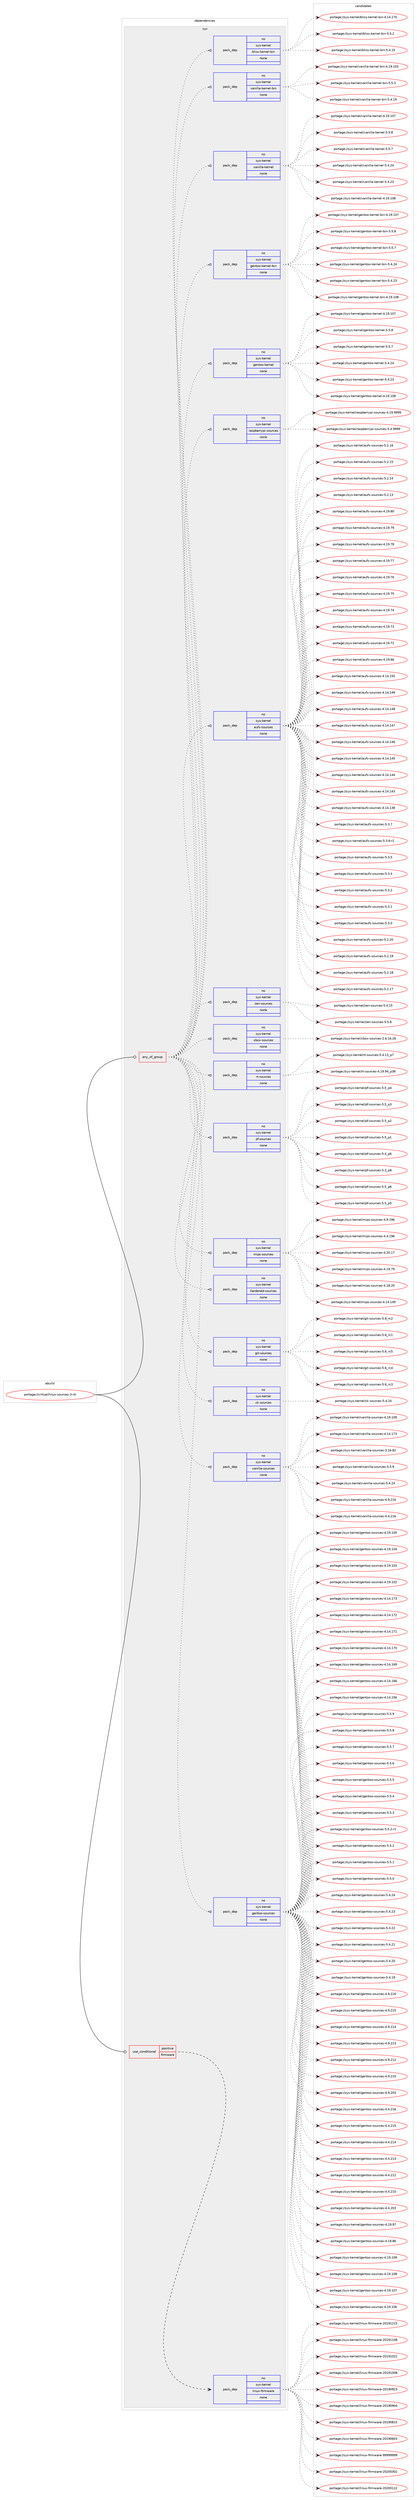 digraph prolog {

# *************
# Graph options
# *************

newrank=true;
concentrate=true;
compound=true;
graph [rankdir=LR,fontname=Helvetica,fontsize=10,ranksep=1.5];#, ranksep=2.5, nodesep=0.2];
edge  [arrowhead=vee];
node  [fontname=Helvetica,fontsize=10];

# **********
# The ebuild
# **********

subgraph cluster_leftcol {
color=gray;
rank=same;
label=<<i>ebuild</i>>;
id [label="portage://virtual/linux-sources-3-r4", color=red, width=4, href="../virtual/linux-sources-3-r4.svg"];
}

# ****************
# The dependencies
# ****************

subgraph cluster_midcol {
color=gray;
label=<<i>dependencies</i>>;
subgraph cluster_compile {
fillcolor="#eeeeee";
style=filled;
label=<<i>compile</i>>;
}
subgraph cluster_compileandrun {
fillcolor="#eeeeee";
style=filled;
label=<<i>compile and run</i>>;
}
subgraph cluster_run {
fillcolor="#eeeeee";
style=filled;
label=<<i>run</i>>;
subgraph any494 {
dependency20666 [label=<<TABLE BORDER="0" CELLBORDER="1" CELLSPACING="0" CELLPADDING="4"><TR><TD CELLPADDING="10">any_of_group</TD></TR></TABLE>>, shape=none, color=red];subgraph pack17135 {
dependency20667 [label=<<TABLE BORDER="0" CELLBORDER="1" CELLSPACING="0" CELLPADDING="4" WIDTH="220"><TR><TD ROWSPAN="6" CELLPADDING="30">pack_dep</TD></TR><TR><TD WIDTH="110">no</TD></TR><TR><TD>sys-kernel</TD></TR><TR><TD>gentoo-sources</TD></TR><TR><TD>none</TD></TR><TR><TD></TD></TR></TABLE>>, shape=none, color=blue];
}
dependency20666:e -> dependency20667:w [weight=20,style="dotted",arrowhead="oinv"];
subgraph pack17136 {
dependency20668 [label=<<TABLE BORDER="0" CELLBORDER="1" CELLSPACING="0" CELLPADDING="4" WIDTH="220"><TR><TD ROWSPAN="6" CELLPADDING="30">pack_dep</TD></TR><TR><TD WIDTH="110">no</TD></TR><TR><TD>sys-kernel</TD></TR><TR><TD>vanilla-sources</TD></TR><TR><TD>none</TD></TR><TR><TD></TD></TR></TABLE>>, shape=none, color=blue];
}
dependency20666:e -> dependency20668:w [weight=20,style="dotted",arrowhead="oinv"];
subgraph pack17137 {
dependency20669 [label=<<TABLE BORDER="0" CELLBORDER="1" CELLSPACING="0" CELLPADDING="4" WIDTH="220"><TR><TD ROWSPAN="6" CELLPADDING="30">pack_dep</TD></TR><TR><TD WIDTH="110">no</TD></TR><TR><TD>sys-kernel</TD></TR><TR><TD>ck-sources</TD></TR><TR><TD>none</TD></TR><TR><TD></TD></TR></TABLE>>, shape=none, color=blue];
}
dependency20666:e -> dependency20669:w [weight=20,style="dotted",arrowhead="oinv"];
subgraph pack17138 {
dependency20670 [label=<<TABLE BORDER="0" CELLBORDER="1" CELLSPACING="0" CELLPADDING="4" WIDTH="220"><TR><TD ROWSPAN="6" CELLPADDING="30">pack_dep</TD></TR><TR><TD WIDTH="110">no</TD></TR><TR><TD>sys-kernel</TD></TR><TR><TD>git-sources</TD></TR><TR><TD>none</TD></TR><TR><TD></TD></TR></TABLE>>, shape=none, color=blue];
}
dependency20666:e -> dependency20670:w [weight=20,style="dotted",arrowhead="oinv"];
subgraph pack17139 {
dependency20671 [label=<<TABLE BORDER="0" CELLBORDER="1" CELLSPACING="0" CELLPADDING="4" WIDTH="220"><TR><TD ROWSPAN="6" CELLPADDING="30">pack_dep</TD></TR><TR><TD WIDTH="110">no</TD></TR><TR><TD>sys-kernel</TD></TR><TR><TD>hardened-sources</TD></TR><TR><TD>none</TD></TR><TR><TD></TD></TR></TABLE>>, shape=none, color=blue];
}
dependency20666:e -> dependency20671:w [weight=20,style="dotted",arrowhead="oinv"];
subgraph pack17140 {
dependency20672 [label=<<TABLE BORDER="0" CELLBORDER="1" CELLSPACING="0" CELLPADDING="4" WIDTH="220"><TR><TD ROWSPAN="6" CELLPADDING="30">pack_dep</TD></TR><TR><TD WIDTH="110">no</TD></TR><TR><TD>sys-kernel</TD></TR><TR><TD>mips-sources</TD></TR><TR><TD>none</TD></TR><TR><TD></TD></TR></TABLE>>, shape=none, color=blue];
}
dependency20666:e -> dependency20672:w [weight=20,style="dotted",arrowhead="oinv"];
subgraph pack17141 {
dependency20673 [label=<<TABLE BORDER="0" CELLBORDER="1" CELLSPACING="0" CELLPADDING="4" WIDTH="220"><TR><TD ROWSPAN="6" CELLPADDING="30">pack_dep</TD></TR><TR><TD WIDTH="110">no</TD></TR><TR><TD>sys-kernel</TD></TR><TR><TD>pf-sources</TD></TR><TR><TD>none</TD></TR><TR><TD></TD></TR></TABLE>>, shape=none, color=blue];
}
dependency20666:e -> dependency20673:w [weight=20,style="dotted",arrowhead="oinv"];
subgraph pack17142 {
dependency20674 [label=<<TABLE BORDER="0" CELLBORDER="1" CELLSPACING="0" CELLPADDING="4" WIDTH="220"><TR><TD ROWSPAN="6" CELLPADDING="30">pack_dep</TD></TR><TR><TD WIDTH="110">no</TD></TR><TR><TD>sys-kernel</TD></TR><TR><TD>rt-sources</TD></TR><TR><TD>none</TD></TR><TR><TD></TD></TR></TABLE>>, shape=none, color=blue];
}
dependency20666:e -> dependency20674:w [weight=20,style="dotted",arrowhead="oinv"];
subgraph pack17143 {
dependency20675 [label=<<TABLE BORDER="0" CELLBORDER="1" CELLSPACING="0" CELLPADDING="4" WIDTH="220"><TR><TD ROWSPAN="6" CELLPADDING="30">pack_dep</TD></TR><TR><TD WIDTH="110">no</TD></TR><TR><TD>sys-kernel</TD></TR><TR><TD>xbox-sources</TD></TR><TR><TD>none</TD></TR><TR><TD></TD></TR></TABLE>>, shape=none, color=blue];
}
dependency20666:e -> dependency20675:w [weight=20,style="dotted",arrowhead="oinv"];
subgraph pack17144 {
dependency20676 [label=<<TABLE BORDER="0" CELLBORDER="1" CELLSPACING="0" CELLPADDING="4" WIDTH="220"><TR><TD ROWSPAN="6" CELLPADDING="30">pack_dep</TD></TR><TR><TD WIDTH="110">no</TD></TR><TR><TD>sys-kernel</TD></TR><TR><TD>zen-sources</TD></TR><TR><TD>none</TD></TR><TR><TD></TD></TR></TABLE>>, shape=none, color=blue];
}
dependency20666:e -> dependency20676:w [weight=20,style="dotted",arrowhead="oinv"];
subgraph pack17145 {
dependency20677 [label=<<TABLE BORDER="0" CELLBORDER="1" CELLSPACING="0" CELLPADDING="4" WIDTH="220"><TR><TD ROWSPAN="6" CELLPADDING="30">pack_dep</TD></TR><TR><TD WIDTH="110">no</TD></TR><TR><TD>sys-kernel</TD></TR><TR><TD>aufs-sources</TD></TR><TR><TD>none</TD></TR><TR><TD></TD></TR></TABLE>>, shape=none, color=blue];
}
dependency20666:e -> dependency20677:w [weight=20,style="dotted",arrowhead="oinv"];
subgraph pack17146 {
dependency20678 [label=<<TABLE BORDER="0" CELLBORDER="1" CELLSPACING="0" CELLPADDING="4" WIDTH="220"><TR><TD ROWSPAN="6" CELLPADDING="30">pack_dep</TD></TR><TR><TD WIDTH="110">no</TD></TR><TR><TD>sys-kernel</TD></TR><TR><TD>raspberrypi-sources</TD></TR><TR><TD>none</TD></TR><TR><TD></TD></TR></TABLE>>, shape=none, color=blue];
}
dependency20666:e -> dependency20678:w [weight=20,style="dotted",arrowhead="oinv"];
subgraph pack17147 {
dependency20679 [label=<<TABLE BORDER="0" CELLBORDER="1" CELLSPACING="0" CELLPADDING="4" WIDTH="220"><TR><TD ROWSPAN="6" CELLPADDING="30">pack_dep</TD></TR><TR><TD WIDTH="110">no</TD></TR><TR><TD>sys-kernel</TD></TR><TR><TD>gentoo-kernel</TD></TR><TR><TD>none</TD></TR><TR><TD></TD></TR></TABLE>>, shape=none, color=blue];
}
dependency20666:e -> dependency20679:w [weight=20,style="dotted",arrowhead="oinv"];
subgraph pack17148 {
dependency20680 [label=<<TABLE BORDER="0" CELLBORDER="1" CELLSPACING="0" CELLPADDING="4" WIDTH="220"><TR><TD ROWSPAN="6" CELLPADDING="30">pack_dep</TD></TR><TR><TD WIDTH="110">no</TD></TR><TR><TD>sys-kernel</TD></TR><TR><TD>gentoo-kernel-bin</TD></TR><TR><TD>none</TD></TR><TR><TD></TD></TR></TABLE>>, shape=none, color=blue];
}
dependency20666:e -> dependency20680:w [weight=20,style="dotted",arrowhead="oinv"];
subgraph pack17149 {
dependency20681 [label=<<TABLE BORDER="0" CELLBORDER="1" CELLSPACING="0" CELLPADDING="4" WIDTH="220"><TR><TD ROWSPAN="6" CELLPADDING="30">pack_dep</TD></TR><TR><TD WIDTH="110">no</TD></TR><TR><TD>sys-kernel</TD></TR><TR><TD>vanilla-kernel</TD></TR><TR><TD>none</TD></TR><TR><TD></TD></TR></TABLE>>, shape=none, color=blue];
}
dependency20666:e -> dependency20681:w [weight=20,style="dotted",arrowhead="oinv"];
subgraph pack17150 {
dependency20682 [label=<<TABLE BORDER="0" CELLBORDER="1" CELLSPACING="0" CELLPADDING="4" WIDTH="220"><TR><TD ROWSPAN="6" CELLPADDING="30">pack_dep</TD></TR><TR><TD WIDTH="110">no</TD></TR><TR><TD>sys-kernel</TD></TR><TR><TD>vanilla-kernel-bin</TD></TR><TR><TD>none</TD></TR><TR><TD></TD></TR></TABLE>>, shape=none, color=blue];
}
dependency20666:e -> dependency20682:w [weight=20,style="dotted",arrowhead="oinv"];
subgraph pack17151 {
dependency20683 [label=<<TABLE BORDER="0" CELLBORDER="1" CELLSPACING="0" CELLPADDING="4" WIDTH="220"><TR><TD ROWSPAN="6" CELLPADDING="30">pack_dep</TD></TR><TR><TD WIDTH="110">no</TD></TR><TR><TD>sys-kernel</TD></TR><TR><TD>bliss-kernel-bin</TD></TR><TR><TD>none</TD></TR><TR><TD></TD></TR></TABLE>>, shape=none, color=blue];
}
dependency20666:e -> dependency20683:w [weight=20,style="dotted",arrowhead="oinv"];
}
id:e -> dependency20666:w [weight=20,style="solid",arrowhead="odot"];
subgraph cond3035 {
dependency20684 [label=<<TABLE BORDER="0" CELLBORDER="1" CELLSPACING="0" CELLPADDING="4"><TR><TD ROWSPAN="3" CELLPADDING="10">use_conditional</TD></TR><TR><TD>positive</TD></TR><TR><TD>firmware</TD></TR></TABLE>>, shape=none, color=red];
subgraph pack17152 {
dependency20685 [label=<<TABLE BORDER="0" CELLBORDER="1" CELLSPACING="0" CELLPADDING="4" WIDTH="220"><TR><TD ROWSPAN="6" CELLPADDING="30">pack_dep</TD></TR><TR><TD WIDTH="110">no</TD></TR><TR><TD>sys-kernel</TD></TR><TR><TD>linux-firmware</TD></TR><TR><TD>none</TD></TR><TR><TD></TD></TR></TABLE>>, shape=none, color=blue];
}
dependency20684:e -> dependency20685:w [weight=20,style="dashed",arrowhead="vee"];
}
id:e -> dependency20684:w [weight=20,style="solid",arrowhead="odot"];
}
}

# **************
# The candidates
# **************

subgraph cluster_choices {
rank=same;
color=gray;
label=<<i>candidates</i>>;

subgraph choice17135 {
color=black;
nodesep=1;
choice11512111545107101114110101108471031011101161111114511511111711499101115455346534657 [label="portage://sys-kernel/gentoo-sources-5.5.9", color=red, width=4,href="../sys-kernel/gentoo-sources-5.5.9.svg"];
choice11512111545107101114110101108471031011101161111114511511111711499101115455346534656 [label="portage://sys-kernel/gentoo-sources-5.5.8", color=red, width=4,href="../sys-kernel/gentoo-sources-5.5.8.svg"];
choice11512111545107101114110101108471031011101161111114511511111711499101115455346534655 [label="portage://sys-kernel/gentoo-sources-5.5.7", color=red, width=4,href="../sys-kernel/gentoo-sources-5.5.7.svg"];
choice11512111545107101114110101108471031011101161111114511511111711499101115455346534654 [label="portage://sys-kernel/gentoo-sources-5.5.6", color=red, width=4,href="../sys-kernel/gentoo-sources-5.5.6.svg"];
choice11512111545107101114110101108471031011101161111114511511111711499101115455346534653 [label="portage://sys-kernel/gentoo-sources-5.5.5", color=red, width=4,href="../sys-kernel/gentoo-sources-5.5.5.svg"];
choice11512111545107101114110101108471031011101161111114511511111711499101115455346534652 [label="portage://sys-kernel/gentoo-sources-5.5.4", color=red, width=4,href="../sys-kernel/gentoo-sources-5.5.4.svg"];
choice11512111545107101114110101108471031011101161111114511511111711499101115455346534651 [label="portage://sys-kernel/gentoo-sources-5.5.3", color=red, width=4,href="../sys-kernel/gentoo-sources-5.5.3.svg"];
choice115121115451071011141101011084710310111011611111145115111117114991011154553465346504511449 [label="portage://sys-kernel/gentoo-sources-5.5.2-r1", color=red, width=4,href="../sys-kernel/gentoo-sources-5.5.2-r1.svg"];
choice11512111545107101114110101108471031011101161111114511511111711499101115455346534650 [label="portage://sys-kernel/gentoo-sources-5.5.2", color=red, width=4,href="../sys-kernel/gentoo-sources-5.5.2.svg"];
choice11512111545107101114110101108471031011101161111114511511111711499101115455346534649 [label="portage://sys-kernel/gentoo-sources-5.5.1", color=red, width=4,href="../sys-kernel/gentoo-sources-5.5.1.svg"];
choice11512111545107101114110101108471031011101161111114511511111711499101115455346534648 [label="portage://sys-kernel/gentoo-sources-5.5.0", color=red, width=4,href="../sys-kernel/gentoo-sources-5.5.0.svg"];
choice1151211154510710111411010110847103101110116111111451151111171149910111545534652465052 [label="portage://sys-kernel/gentoo-sources-5.4.24", color=red, width=4,href="../sys-kernel/gentoo-sources-5.4.24.svg"];
choice1151211154510710111411010110847103101110116111111451151111171149910111545534652465051 [label="portage://sys-kernel/gentoo-sources-5.4.23", color=red, width=4,href="../sys-kernel/gentoo-sources-5.4.23.svg"];
choice1151211154510710111411010110847103101110116111111451151111171149910111545534652465050 [label="portage://sys-kernel/gentoo-sources-5.4.22", color=red, width=4,href="../sys-kernel/gentoo-sources-5.4.22.svg"];
choice1151211154510710111411010110847103101110116111111451151111171149910111545534652465049 [label="portage://sys-kernel/gentoo-sources-5.4.21", color=red, width=4,href="../sys-kernel/gentoo-sources-5.4.21.svg"];
choice1151211154510710111411010110847103101110116111111451151111171149910111545534652465048 [label="portage://sys-kernel/gentoo-sources-5.4.20", color=red, width=4,href="../sys-kernel/gentoo-sources-5.4.20.svg"];
choice1151211154510710111411010110847103101110116111111451151111171149910111545534652464957 [label="portage://sys-kernel/gentoo-sources-5.4.19", color=red, width=4,href="../sys-kernel/gentoo-sources-5.4.19.svg"];
choice115121115451071011141101011084710310111011611111145115111117114991011154552465746504954 [label="portage://sys-kernel/gentoo-sources-4.9.216", color=red, width=4,href="../sys-kernel/gentoo-sources-4.9.216.svg"];
choice115121115451071011141101011084710310111011611111145115111117114991011154552465746504953 [label="portage://sys-kernel/gentoo-sources-4.9.215", color=red, width=4,href="../sys-kernel/gentoo-sources-4.9.215.svg"];
choice115121115451071011141101011084710310111011611111145115111117114991011154552465746504952 [label="portage://sys-kernel/gentoo-sources-4.9.214", color=red, width=4,href="../sys-kernel/gentoo-sources-4.9.214.svg"];
choice115121115451071011141101011084710310111011611111145115111117114991011154552465746504951 [label="portage://sys-kernel/gentoo-sources-4.9.213", color=red, width=4,href="../sys-kernel/gentoo-sources-4.9.213.svg"];
choice115121115451071011141101011084710310111011611111145115111117114991011154552465746504950 [label="portage://sys-kernel/gentoo-sources-4.9.212", color=red, width=4,href="../sys-kernel/gentoo-sources-4.9.212.svg"];
choice115121115451071011141101011084710310111011611111145115111117114991011154552465746504948 [label="portage://sys-kernel/gentoo-sources-4.9.210", color=red, width=4,href="../sys-kernel/gentoo-sources-4.9.210.svg"];
choice115121115451071011141101011084710310111011611111145115111117114991011154552465746504851 [label="portage://sys-kernel/gentoo-sources-4.9.203", color=red, width=4,href="../sys-kernel/gentoo-sources-4.9.203.svg"];
choice115121115451071011141101011084710310111011611111145115111117114991011154552465246504954 [label="portage://sys-kernel/gentoo-sources-4.4.216", color=red, width=4,href="../sys-kernel/gentoo-sources-4.4.216.svg"];
choice115121115451071011141101011084710310111011611111145115111117114991011154552465246504953 [label="portage://sys-kernel/gentoo-sources-4.4.215", color=red, width=4,href="../sys-kernel/gentoo-sources-4.4.215.svg"];
choice115121115451071011141101011084710310111011611111145115111117114991011154552465246504952 [label="portage://sys-kernel/gentoo-sources-4.4.214", color=red, width=4,href="../sys-kernel/gentoo-sources-4.4.214.svg"];
choice115121115451071011141101011084710310111011611111145115111117114991011154552465246504951 [label="portage://sys-kernel/gentoo-sources-4.4.213", color=red, width=4,href="../sys-kernel/gentoo-sources-4.4.213.svg"];
choice115121115451071011141101011084710310111011611111145115111117114991011154552465246504950 [label="portage://sys-kernel/gentoo-sources-4.4.212", color=red, width=4,href="../sys-kernel/gentoo-sources-4.4.212.svg"];
choice115121115451071011141101011084710310111011611111145115111117114991011154552465246504948 [label="portage://sys-kernel/gentoo-sources-4.4.210", color=red, width=4,href="../sys-kernel/gentoo-sources-4.4.210.svg"];
choice115121115451071011141101011084710310111011611111145115111117114991011154552465246504851 [label="portage://sys-kernel/gentoo-sources-4.4.203", color=red, width=4,href="../sys-kernel/gentoo-sources-4.4.203.svg"];
choice115121115451071011141101011084710310111011611111145115111117114991011154552464957465755 [label="portage://sys-kernel/gentoo-sources-4.19.97", color=red, width=4,href="../sys-kernel/gentoo-sources-4.19.97.svg"];
choice115121115451071011141101011084710310111011611111145115111117114991011154552464957465654 [label="portage://sys-kernel/gentoo-sources-4.19.86", color=red, width=4,href="../sys-kernel/gentoo-sources-4.19.86.svg"];
choice11512111545107101114110101108471031011101161111114511511111711499101115455246495746494857 [label="portage://sys-kernel/gentoo-sources-4.19.109", color=red, width=4,href="../sys-kernel/gentoo-sources-4.19.109.svg"];
choice11512111545107101114110101108471031011101161111114511511111711499101115455246495746494856 [label="portage://sys-kernel/gentoo-sources-4.19.108", color=red, width=4,href="../sys-kernel/gentoo-sources-4.19.108.svg"];
choice11512111545107101114110101108471031011101161111114511511111711499101115455246495746494855 [label="portage://sys-kernel/gentoo-sources-4.19.107", color=red, width=4,href="../sys-kernel/gentoo-sources-4.19.107.svg"];
choice11512111545107101114110101108471031011101161111114511511111711499101115455246495746494854 [label="portage://sys-kernel/gentoo-sources-4.19.106", color=red, width=4,href="../sys-kernel/gentoo-sources-4.19.106.svg"];
choice11512111545107101114110101108471031011101161111114511511111711499101115455246495746494853 [label="portage://sys-kernel/gentoo-sources-4.19.105", color=red, width=4,href="../sys-kernel/gentoo-sources-4.19.105.svg"];
choice11512111545107101114110101108471031011101161111114511511111711499101115455246495746494852 [label="portage://sys-kernel/gentoo-sources-4.19.104", color=red, width=4,href="../sys-kernel/gentoo-sources-4.19.104.svg"];
choice11512111545107101114110101108471031011101161111114511511111711499101115455246495746494851 [label="portage://sys-kernel/gentoo-sources-4.19.103", color=red, width=4,href="../sys-kernel/gentoo-sources-4.19.103.svg"];
choice11512111545107101114110101108471031011101161111114511511111711499101115455246495746494850 [label="portage://sys-kernel/gentoo-sources-4.19.102", color=red, width=4,href="../sys-kernel/gentoo-sources-4.19.102.svg"];
choice11512111545107101114110101108471031011101161111114511511111711499101115455246495246495551 [label="portage://sys-kernel/gentoo-sources-4.14.173", color=red, width=4,href="../sys-kernel/gentoo-sources-4.14.173.svg"];
choice11512111545107101114110101108471031011101161111114511511111711499101115455246495246495550 [label="portage://sys-kernel/gentoo-sources-4.14.172", color=red, width=4,href="../sys-kernel/gentoo-sources-4.14.172.svg"];
choice11512111545107101114110101108471031011101161111114511511111711499101115455246495246495549 [label="portage://sys-kernel/gentoo-sources-4.14.171", color=red, width=4,href="../sys-kernel/gentoo-sources-4.14.171.svg"];
choice11512111545107101114110101108471031011101161111114511511111711499101115455246495246495548 [label="portage://sys-kernel/gentoo-sources-4.14.170", color=red, width=4,href="../sys-kernel/gentoo-sources-4.14.170.svg"];
choice11512111545107101114110101108471031011101161111114511511111711499101115455246495246495457 [label="portage://sys-kernel/gentoo-sources-4.14.169", color=red, width=4,href="../sys-kernel/gentoo-sources-4.14.169.svg"];
choice11512111545107101114110101108471031011101161111114511511111711499101115455246495246495454 [label="portage://sys-kernel/gentoo-sources-4.14.166", color=red, width=4,href="../sys-kernel/gentoo-sources-4.14.166.svg"];
choice11512111545107101114110101108471031011101161111114511511111711499101115455246495246495354 [label="portage://sys-kernel/gentoo-sources-4.14.156", color=red, width=4,href="../sys-kernel/gentoo-sources-4.14.156.svg"];
dependency20667:e -> choice11512111545107101114110101108471031011101161111114511511111711499101115455346534657:w [style=dotted,weight="100"];
dependency20667:e -> choice11512111545107101114110101108471031011101161111114511511111711499101115455346534656:w [style=dotted,weight="100"];
dependency20667:e -> choice11512111545107101114110101108471031011101161111114511511111711499101115455346534655:w [style=dotted,weight="100"];
dependency20667:e -> choice11512111545107101114110101108471031011101161111114511511111711499101115455346534654:w [style=dotted,weight="100"];
dependency20667:e -> choice11512111545107101114110101108471031011101161111114511511111711499101115455346534653:w [style=dotted,weight="100"];
dependency20667:e -> choice11512111545107101114110101108471031011101161111114511511111711499101115455346534652:w [style=dotted,weight="100"];
dependency20667:e -> choice11512111545107101114110101108471031011101161111114511511111711499101115455346534651:w [style=dotted,weight="100"];
dependency20667:e -> choice115121115451071011141101011084710310111011611111145115111117114991011154553465346504511449:w [style=dotted,weight="100"];
dependency20667:e -> choice11512111545107101114110101108471031011101161111114511511111711499101115455346534650:w [style=dotted,weight="100"];
dependency20667:e -> choice11512111545107101114110101108471031011101161111114511511111711499101115455346534649:w [style=dotted,weight="100"];
dependency20667:e -> choice11512111545107101114110101108471031011101161111114511511111711499101115455346534648:w [style=dotted,weight="100"];
dependency20667:e -> choice1151211154510710111411010110847103101110116111111451151111171149910111545534652465052:w [style=dotted,weight="100"];
dependency20667:e -> choice1151211154510710111411010110847103101110116111111451151111171149910111545534652465051:w [style=dotted,weight="100"];
dependency20667:e -> choice1151211154510710111411010110847103101110116111111451151111171149910111545534652465050:w [style=dotted,weight="100"];
dependency20667:e -> choice1151211154510710111411010110847103101110116111111451151111171149910111545534652465049:w [style=dotted,weight="100"];
dependency20667:e -> choice1151211154510710111411010110847103101110116111111451151111171149910111545534652465048:w [style=dotted,weight="100"];
dependency20667:e -> choice1151211154510710111411010110847103101110116111111451151111171149910111545534652464957:w [style=dotted,weight="100"];
dependency20667:e -> choice115121115451071011141101011084710310111011611111145115111117114991011154552465746504954:w [style=dotted,weight="100"];
dependency20667:e -> choice115121115451071011141101011084710310111011611111145115111117114991011154552465746504953:w [style=dotted,weight="100"];
dependency20667:e -> choice115121115451071011141101011084710310111011611111145115111117114991011154552465746504952:w [style=dotted,weight="100"];
dependency20667:e -> choice115121115451071011141101011084710310111011611111145115111117114991011154552465746504951:w [style=dotted,weight="100"];
dependency20667:e -> choice115121115451071011141101011084710310111011611111145115111117114991011154552465746504950:w [style=dotted,weight="100"];
dependency20667:e -> choice115121115451071011141101011084710310111011611111145115111117114991011154552465746504948:w [style=dotted,weight="100"];
dependency20667:e -> choice115121115451071011141101011084710310111011611111145115111117114991011154552465746504851:w [style=dotted,weight="100"];
dependency20667:e -> choice115121115451071011141101011084710310111011611111145115111117114991011154552465246504954:w [style=dotted,weight="100"];
dependency20667:e -> choice115121115451071011141101011084710310111011611111145115111117114991011154552465246504953:w [style=dotted,weight="100"];
dependency20667:e -> choice115121115451071011141101011084710310111011611111145115111117114991011154552465246504952:w [style=dotted,weight="100"];
dependency20667:e -> choice115121115451071011141101011084710310111011611111145115111117114991011154552465246504951:w [style=dotted,weight="100"];
dependency20667:e -> choice115121115451071011141101011084710310111011611111145115111117114991011154552465246504950:w [style=dotted,weight="100"];
dependency20667:e -> choice115121115451071011141101011084710310111011611111145115111117114991011154552465246504948:w [style=dotted,weight="100"];
dependency20667:e -> choice115121115451071011141101011084710310111011611111145115111117114991011154552465246504851:w [style=dotted,weight="100"];
dependency20667:e -> choice115121115451071011141101011084710310111011611111145115111117114991011154552464957465755:w [style=dotted,weight="100"];
dependency20667:e -> choice115121115451071011141101011084710310111011611111145115111117114991011154552464957465654:w [style=dotted,weight="100"];
dependency20667:e -> choice11512111545107101114110101108471031011101161111114511511111711499101115455246495746494857:w [style=dotted,weight="100"];
dependency20667:e -> choice11512111545107101114110101108471031011101161111114511511111711499101115455246495746494856:w [style=dotted,weight="100"];
dependency20667:e -> choice11512111545107101114110101108471031011101161111114511511111711499101115455246495746494855:w [style=dotted,weight="100"];
dependency20667:e -> choice11512111545107101114110101108471031011101161111114511511111711499101115455246495746494854:w [style=dotted,weight="100"];
dependency20667:e -> choice11512111545107101114110101108471031011101161111114511511111711499101115455246495746494853:w [style=dotted,weight="100"];
dependency20667:e -> choice11512111545107101114110101108471031011101161111114511511111711499101115455246495746494852:w [style=dotted,weight="100"];
dependency20667:e -> choice11512111545107101114110101108471031011101161111114511511111711499101115455246495746494851:w [style=dotted,weight="100"];
dependency20667:e -> choice11512111545107101114110101108471031011101161111114511511111711499101115455246495746494850:w [style=dotted,weight="100"];
dependency20667:e -> choice11512111545107101114110101108471031011101161111114511511111711499101115455246495246495551:w [style=dotted,weight="100"];
dependency20667:e -> choice11512111545107101114110101108471031011101161111114511511111711499101115455246495246495550:w [style=dotted,weight="100"];
dependency20667:e -> choice11512111545107101114110101108471031011101161111114511511111711499101115455246495246495549:w [style=dotted,weight="100"];
dependency20667:e -> choice11512111545107101114110101108471031011101161111114511511111711499101115455246495246495548:w [style=dotted,weight="100"];
dependency20667:e -> choice11512111545107101114110101108471031011101161111114511511111711499101115455246495246495457:w [style=dotted,weight="100"];
dependency20667:e -> choice11512111545107101114110101108471031011101161111114511511111711499101115455246495246495454:w [style=dotted,weight="100"];
dependency20667:e -> choice11512111545107101114110101108471031011101161111114511511111711499101115455246495246495354:w [style=dotted,weight="100"];
}
subgraph choice17136 {
color=black;
nodesep=1;
choice115121115451071011141101011084711897110105108108974511511111711499101115455346534657 [label="portage://sys-kernel/vanilla-sources-5.5.9", color=red, width=4,href="../sys-kernel/vanilla-sources-5.5.9.svg"];
choice11512111545107101114110101108471189711010510810897451151111171149910111545534652465052 [label="portage://sys-kernel/vanilla-sources-5.4.24", color=red, width=4,href="../sys-kernel/vanilla-sources-5.4.24.svg"];
choice1151211154510710111411010110847118971101051081089745115111117114991011154552465746504954 [label="portage://sys-kernel/vanilla-sources-4.9.216", color=red, width=4,href="../sys-kernel/vanilla-sources-4.9.216.svg"];
choice1151211154510710111411010110847118971101051081089745115111117114991011154552465246504954 [label="portage://sys-kernel/vanilla-sources-4.4.216", color=red, width=4,href="../sys-kernel/vanilla-sources-4.4.216.svg"];
choice115121115451071011141101011084711897110105108108974511511111711499101115455246495746494857 [label="portage://sys-kernel/vanilla-sources-4.19.109", color=red, width=4,href="../sys-kernel/vanilla-sources-4.19.109.svg"];
choice115121115451071011141101011084711897110105108108974511511111711499101115455246495246495551 [label="portage://sys-kernel/vanilla-sources-4.14.173", color=red, width=4,href="../sys-kernel/vanilla-sources-4.14.173.svg"];
choice1151211154510710111411010110847118971101051081089745115111117114991011154551464954465650 [label="portage://sys-kernel/vanilla-sources-3.16.82", color=red, width=4,href="../sys-kernel/vanilla-sources-3.16.82.svg"];
dependency20668:e -> choice115121115451071011141101011084711897110105108108974511511111711499101115455346534657:w [style=dotted,weight="100"];
dependency20668:e -> choice11512111545107101114110101108471189711010510810897451151111171149910111545534652465052:w [style=dotted,weight="100"];
dependency20668:e -> choice1151211154510710111411010110847118971101051081089745115111117114991011154552465746504954:w [style=dotted,weight="100"];
dependency20668:e -> choice1151211154510710111411010110847118971101051081089745115111117114991011154552465246504954:w [style=dotted,weight="100"];
dependency20668:e -> choice115121115451071011141101011084711897110105108108974511511111711499101115455246495746494857:w [style=dotted,weight="100"];
dependency20668:e -> choice115121115451071011141101011084711897110105108108974511511111711499101115455246495246495551:w [style=dotted,weight="100"];
dependency20668:e -> choice1151211154510710111411010110847118971101051081089745115111117114991011154551464954465650:w [style=dotted,weight="100"];
}
subgraph choice17137 {
color=black;
nodesep=1;
choice115121115451071011141101011084799107451151111171149910111545534652465052 [label="portage://sys-kernel/ck-sources-5.4.24", color=red, width=4,href="../sys-kernel/ck-sources-5.4.24.svg"];
dependency20669:e -> choice115121115451071011141101011084799107451151111171149910111545534652465052:w [style=dotted,weight="100"];
}
subgraph choice17138 {
color=black;
nodesep=1;
choice1151211154510710111411010110847103105116451151111171149910111545534654951149953 [label="portage://sys-kernel/git-sources-5.6_rc5", color=red, width=4,href="../sys-kernel/git-sources-5.6_rc5.svg"];
choice1151211154510710111411010110847103105116451151111171149910111545534654951149952 [label="portage://sys-kernel/git-sources-5.6_rc4", color=red, width=4,href="../sys-kernel/git-sources-5.6_rc4.svg"];
choice1151211154510710111411010110847103105116451151111171149910111545534654951149951 [label="portage://sys-kernel/git-sources-5.6_rc3", color=red, width=4,href="../sys-kernel/git-sources-5.6_rc3.svg"];
choice1151211154510710111411010110847103105116451151111171149910111545534654951149950 [label="portage://sys-kernel/git-sources-5.6_rc2", color=red, width=4,href="../sys-kernel/git-sources-5.6_rc2.svg"];
choice1151211154510710111411010110847103105116451151111171149910111545534654951149949 [label="portage://sys-kernel/git-sources-5.6_rc1", color=red, width=4,href="../sys-kernel/git-sources-5.6_rc1.svg"];
dependency20670:e -> choice1151211154510710111411010110847103105116451151111171149910111545534654951149953:w [style=dotted,weight="100"];
dependency20670:e -> choice1151211154510710111411010110847103105116451151111171149910111545534654951149952:w [style=dotted,weight="100"];
dependency20670:e -> choice1151211154510710111411010110847103105116451151111171149910111545534654951149951:w [style=dotted,weight="100"];
dependency20670:e -> choice1151211154510710111411010110847103105116451151111171149910111545534654951149950:w [style=dotted,weight="100"];
dependency20670:e -> choice1151211154510710111411010110847103105116451151111171149910111545534654951149949:w [style=dotted,weight="100"];
}
subgraph choice17139 {
color=black;
nodesep=1;
}
subgraph choice17140 {
color=black;
nodesep=1;
choice115121115451071011141101011084710910511211545115111117114991011154552465746495754 [label="portage://sys-kernel/mips-sources-4.9.196", color=red, width=4,href="../sys-kernel/mips-sources-4.9.196.svg"];
choice115121115451071011141101011084710910511211545115111117114991011154552465246495754 [label="portage://sys-kernel/mips-sources-4.4.196", color=red, width=4,href="../sys-kernel/mips-sources-4.4.196.svg"];
choice115121115451071011141101011084710910511211545115111117114991011154552465048464955 [label="portage://sys-kernel/mips-sources-4.20.17", color=red, width=4,href="../sys-kernel/mips-sources-4.20.17.svg"];
choice115121115451071011141101011084710910511211545115111117114991011154552464957465557 [label="portage://sys-kernel/mips-sources-4.19.79", color=red, width=4,href="../sys-kernel/mips-sources-4.19.79.svg"];
choice115121115451071011141101011084710910511211545115111117114991011154552464956465048 [label="portage://sys-kernel/mips-sources-4.18.20", color=red, width=4,href="../sys-kernel/mips-sources-4.18.20.svg"];
choice11512111545107101114110101108471091051121154511511111711499101115455246495246495257 [label="portage://sys-kernel/mips-sources-4.14.149", color=red, width=4,href="../sys-kernel/mips-sources-4.14.149.svg"];
dependency20672:e -> choice115121115451071011141101011084710910511211545115111117114991011154552465746495754:w [style=dotted,weight="100"];
dependency20672:e -> choice115121115451071011141101011084710910511211545115111117114991011154552465246495754:w [style=dotted,weight="100"];
dependency20672:e -> choice115121115451071011141101011084710910511211545115111117114991011154552465048464955:w [style=dotted,weight="100"];
dependency20672:e -> choice115121115451071011141101011084710910511211545115111117114991011154552464957465557:w [style=dotted,weight="100"];
dependency20672:e -> choice115121115451071011141101011084710910511211545115111117114991011154552464956465048:w [style=dotted,weight="100"];
dependency20672:e -> choice11512111545107101114110101108471091051121154511511111711499101115455246495246495257:w [style=dotted,weight="100"];
}
subgraph choice17141 {
color=black;
nodesep=1;
choice11512111545107101114110101108471121024511511111711499101115455346539511254 [label="portage://sys-kernel/pf-sources-5.5_p6", color=red, width=4,href="../sys-kernel/pf-sources-5.5_p6.svg"];
choice11512111545107101114110101108471121024511511111711499101115455346539511253 [label="portage://sys-kernel/pf-sources-5.5_p5", color=red, width=4,href="../sys-kernel/pf-sources-5.5_p5.svg"];
choice11512111545107101114110101108471121024511511111711499101115455346539511252 [label="portage://sys-kernel/pf-sources-5.5_p4", color=red, width=4,href="../sys-kernel/pf-sources-5.5_p4.svg"];
choice11512111545107101114110101108471121024511511111711499101115455346539511251 [label="portage://sys-kernel/pf-sources-5.5_p3", color=red, width=4,href="../sys-kernel/pf-sources-5.5_p3.svg"];
choice11512111545107101114110101108471121024511511111711499101115455346539511250 [label="portage://sys-kernel/pf-sources-5.5_p2", color=red, width=4,href="../sys-kernel/pf-sources-5.5_p2.svg"];
choice11512111545107101114110101108471121024511511111711499101115455346539511249 [label="portage://sys-kernel/pf-sources-5.5_p1", color=red, width=4,href="../sys-kernel/pf-sources-5.5_p1.svg"];
choice11512111545107101114110101108471121024511511111711499101115455346529511254 [label="portage://sys-kernel/pf-sources-5.4_p6", color=red, width=4,href="../sys-kernel/pf-sources-5.4_p6.svg"];
choice11512111545107101114110101108471121024511511111711499101115455346519511256 [label="portage://sys-kernel/pf-sources-5.3_p8", color=red, width=4,href="../sys-kernel/pf-sources-5.3_p8.svg"];
dependency20673:e -> choice11512111545107101114110101108471121024511511111711499101115455346539511254:w [style=dotted,weight="100"];
dependency20673:e -> choice11512111545107101114110101108471121024511511111711499101115455346539511253:w [style=dotted,weight="100"];
dependency20673:e -> choice11512111545107101114110101108471121024511511111711499101115455346539511252:w [style=dotted,weight="100"];
dependency20673:e -> choice11512111545107101114110101108471121024511511111711499101115455346539511251:w [style=dotted,weight="100"];
dependency20673:e -> choice11512111545107101114110101108471121024511511111711499101115455346539511250:w [style=dotted,weight="100"];
dependency20673:e -> choice11512111545107101114110101108471121024511511111711499101115455346539511249:w [style=dotted,weight="100"];
dependency20673:e -> choice11512111545107101114110101108471121024511511111711499101115455346529511254:w [style=dotted,weight="100"];
dependency20673:e -> choice11512111545107101114110101108471121024511511111711499101115455346519511256:w [style=dotted,weight="100"];
}
subgraph choice17142 {
color=black;
nodesep=1;
choice11512111545107101114110101108471141164511511111711499101115455346524649519511255 [label="portage://sys-kernel/rt-sources-5.4.13_p7", color=red, width=4,href="../sys-kernel/rt-sources-5.4.13_p7.svg"];
choice115121115451071011141101011084711411645115111117114991011154552464957465752951125156 [label="portage://sys-kernel/rt-sources-4.19.94_p38", color=red, width=4,href="../sys-kernel/rt-sources-4.19.94_p38.svg"];
dependency20674:e -> choice11512111545107101114110101108471141164511511111711499101115455346524649519511255:w [style=dotted,weight="100"];
dependency20674:e -> choice115121115451071011141101011084711411645115111117114991011154552464957465752951125156:w [style=dotted,weight="100"];
}
subgraph choice17143 {
color=black;
nodesep=1;
choice115121115451071011141101011084712098111120451151111171149910111545504654464954465054 [label="portage://sys-kernel/xbox-sources-2.6.16.26", color=red, width=4,href="../sys-kernel/xbox-sources-2.6.16.26.svg"];
dependency20675:e -> choice115121115451071011141101011084712098111120451151111171149910111545504654464954465054:w [style=dotted,weight="100"];
}
subgraph choice17144 {
color=black;
nodesep=1;
choice11512111545107101114110101108471221011104511511111711499101115455346534656 [label="portage://sys-kernel/zen-sources-5.5.8", color=red, width=4,href="../sys-kernel/zen-sources-5.5.8.svg"];
choice1151211154510710111411010110847122101110451151111171149910111545534652464953 [label="portage://sys-kernel/zen-sources-5.4.15", color=red, width=4,href="../sys-kernel/zen-sources-5.4.15.svg"];
dependency20676:e -> choice11512111545107101114110101108471221011104511511111711499101115455346534656:w [style=dotted,weight="100"];
dependency20676:e -> choice1151211154510710111411010110847122101110451151111171149910111545534652464953:w [style=dotted,weight="100"];
}
subgraph choice17145 {
color=black;
nodesep=1;
choice1151211154510710111411010110847971171021154511511111711499101115455346514655 [label="portage://sys-kernel/aufs-sources-5.3.7", color=red, width=4,href="../sys-kernel/aufs-sources-5.3.7.svg"];
choice11512111545107101114110101108479711710211545115111117114991011154553465146544511449 [label="portage://sys-kernel/aufs-sources-5.3.6-r1", color=red, width=4,href="../sys-kernel/aufs-sources-5.3.6-r1.svg"];
choice1151211154510710111411010110847971171021154511511111711499101115455346514653 [label="portage://sys-kernel/aufs-sources-5.3.5", color=red, width=4,href="../sys-kernel/aufs-sources-5.3.5.svg"];
choice1151211154510710111411010110847971171021154511511111711499101115455346514652 [label="portage://sys-kernel/aufs-sources-5.3.4", color=red, width=4,href="../sys-kernel/aufs-sources-5.3.4.svg"];
choice1151211154510710111411010110847971171021154511511111711499101115455346514650 [label="portage://sys-kernel/aufs-sources-5.3.2", color=red, width=4,href="../sys-kernel/aufs-sources-5.3.2.svg"];
choice1151211154510710111411010110847971171021154511511111711499101115455346514649 [label="portage://sys-kernel/aufs-sources-5.3.1", color=red, width=4,href="../sys-kernel/aufs-sources-5.3.1.svg"];
choice1151211154510710111411010110847971171021154511511111711499101115455346514648 [label="portage://sys-kernel/aufs-sources-5.3.0", color=red, width=4,href="../sys-kernel/aufs-sources-5.3.0.svg"];
choice115121115451071011141101011084797117102115451151111171149910111545534650465048 [label="portage://sys-kernel/aufs-sources-5.2.20", color=red, width=4,href="../sys-kernel/aufs-sources-5.2.20.svg"];
choice115121115451071011141101011084797117102115451151111171149910111545534650464957 [label="portage://sys-kernel/aufs-sources-5.2.19", color=red, width=4,href="../sys-kernel/aufs-sources-5.2.19.svg"];
choice115121115451071011141101011084797117102115451151111171149910111545534650464956 [label="portage://sys-kernel/aufs-sources-5.2.18", color=red, width=4,href="../sys-kernel/aufs-sources-5.2.18.svg"];
choice115121115451071011141101011084797117102115451151111171149910111545534650464955 [label="portage://sys-kernel/aufs-sources-5.2.17", color=red, width=4,href="../sys-kernel/aufs-sources-5.2.17.svg"];
choice115121115451071011141101011084797117102115451151111171149910111545534650464954 [label="portage://sys-kernel/aufs-sources-5.2.16", color=red, width=4,href="../sys-kernel/aufs-sources-5.2.16.svg"];
choice115121115451071011141101011084797117102115451151111171149910111545534650464953 [label="portage://sys-kernel/aufs-sources-5.2.15", color=red, width=4,href="../sys-kernel/aufs-sources-5.2.15.svg"];
choice115121115451071011141101011084797117102115451151111171149910111545534650464952 [label="portage://sys-kernel/aufs-sources-5.2.14", color=red, width=4,href="../sys-kernel/aufs-sources-5.2.14.svg"];
choice115121115451071011141101011084797117102115451151111171149910111545534650464951 [label="portage://sys-kernel/aufs-sources-5.2.13", color=red, width=4,href="../sys-kernel/aufs-sources-5.2.13.svg"];
choice11512111545107101114110101108479711710211545115111117114991011154552464957465648 [label="portage://sys-kernel/aufs-sources-4.19.80", color=red, width=4,href="../sys-kernel/aufs-sources-4.19.80.svg"];
choice11512111545107101114110101108479711710211545115111117114991011154552464957465557 [label="portage://sys-kernel/aufs-sources-4.19.79", color=red, width=4,href="../sys-kernel/aufs-sources-4.19.79.svg"];
choice11512111545107101114110101108479711710211545115111117114991011154552464957465556 [label="portage://sys-kernel/aufs-sources-4.19.78", color=red, width=4,href="../sys-kernel/aufs-sources-4.19.78.svg"];
choice11512111545107101114110101108479711710211545115111117114991011154552464957465555 [label="portage://sys-kernel/aufs-sources-4.19.77", color=red, width=4,href="../sys-kernel/aufs-sources-4.19.77.svg"];
choice11512111545107101114110101108479711710211545115111117114991011154552464957465554 [label="portage://sys-kernel/aufs-sources-4.19.76", color=red, width=4,href="../sys-kernel/aufs-sources-4.19.76.svg"];
choice11512111545107101114110101108479711710211545115111117114991011154552464957465553 [label="portage://sys-kernel/aufs-sources-4.19.75", color=red, width=4,href="../sys-kernel/aufs-sources-4.19.75.svg"];
choice11512111545107101114110101108479711710211545115111117114991011154552464957465552 [label="portage://sys-kernel/aufs-sources-4.19.74", color=red, width=4,href="../sys-kernel/aufs-sources-4.19.74.svg"];
choice11512111545107101114110101108479711710211545115111117114991011154552464957465551 [label="portage://sys-kernel/aufs-sources-4.19.73", color=red, width=4,href="../sys-kernel/aufs-sources-4.19.73.svg"];
choice11512111545107101114110101108479711710211545115111117114991011154552464957465550 [label="portage://sys-kernel/aufs-sources-4.19.72", color=red, width=4,href="../sys-kernel/aufs-sources-4.19.72.svg"];
choice11512111545107101114110101108479711710211545115111117114991011154552464957465454 [label="portage://sys-kernel/aufs-sources-4.19.66", color=red, width=4,href="../sys-kernel/aufs-sources-4.19.66.svg"];
choice1151211154510710111411010110847971171021154511511111711499101115455246495246495348 [label="portage://sys-kernel/aufs-sources-4.14.150", color=red, width=4,href="../sys-kernel/aufs-sources-4.14.150.svg"];
choice1151211154510710111411010110847971171021154511511111711499101115455246495246495257 [label="portage://sys-kernel/aufs-sources-4.14.149", color=red, width=4,href="../sys-kernel/aufs-sources-4.14.149.svg"];
choice1151211154510710111411010110847971171021154511511111711499101115455246495246495256 [label="portage://sys-kernel/aufs-sources-4.14.148", color=red, width=4,href="../sys-kernel/aufs-sources-4.14.148.svg"];
choice1151211154510710111411010110847971171021154511511111711499101115455246495246495255 [label="portage://sys-kernel/aufs-sources-4.14.147", color=red, width=4,href="../sys-kernel/aufs-sources-4.14.147.svg"];
choice1151211154510710111411010110847971171021154511511111711499101115455246495246495254 [label="portage://sys-kernel/aufs-sources-4.14.146", color=red, width=4,href="../sys-kernel/aufs-sources-4.14.146.svg"];
choice1151211154510710111411010110847971171021154511511111711499101115455246495246495253 [label="portage://sys-kernel/aufs-sources-4.14.145", color=red, width=4,href="../sys-kernel/aufs-sources-4.14.145.svg"];
choice1151211154510710111411010110847971171021154511511111711499101115455246495246495252 [label="portage://sys-kernel/aufs-sources-4.14.144", color=red, width=4,href="../sys-kernel/aufs-sources-4.14.144.svg"];
choice1151211154510710111411010110847971171021154511511111711499101115455246495246495251 [label="portage://sys-kernel/aufs-sources-4.14.143", color=red, width=4,href="../sys-kernel/aufs-sources-4.14.143.svg"];
choice1151211154510710111411010110847971171021154511511111711499101115455246495246495156 [label="portage://sys-kernel/aufs-sources-4.14.138", color=red, width=4,href="../sys-kernel/aufs-sources-4.14.138.svg"];
dependency20677:e -> choice1151211154510710111411010110847971171021154511511111711499101115455346514655:w [style=dotted,weight="100"];
dependency20677:e -> choice11512111545107101114110101108479711710211545115111117114991011154553465146544511449:w [style=dotted,weight="100"];
dependency20677:e -> choice1151211154510710111411010110847971171021154511511111711499101115455346514653:w [style=dotted,weight="100"];
dependency20677:e -> choice1151211154510710111411010110847971171021154511511111711499101115455346514652:w [style=dotted,weight="100"];
dependency20677:e -> choice1151211154510710111411010110847971171021154511511111711499101115455346514650:w [style=dotted,weight="100"];
dependency20677:e -> choice1151211154510710111411010110847971171021154511511111711499101115455346514649:w [style=dotted,weight="100"];
dependency20677:e -> choice1151211154510710111411010110847971171021154511511111711499101115455346514648:w [style=dotted,weight="100"];
dependency20677:e -> choice115121115451071011141101011084797117102115451151111171149910111545534650465048:w [style=dotted,weight="100"];
dependency20677:e -> choice115121115451071011141101011084797117102115451151111171149910111545534650464957:w [style=dotted,weight="100"];
dependency20677:e -> choice115121115451071011141101011084797117102115451151111171149910111545534650464956:w [style=dotted,weight="100"];
dependency20677:e -> choice115121115451071011141101011084797117102115451151111171149910111545534650464955:w [style=dotted,weight="100"];
dependency20677:e -> choice115121115451071011141101011084797117102115451151111171149910111545534650464954:w [style=dotted,weight="100"];
dependency20677:e -> choice115121115451071011141101011084797117102115451151111171149910111545534650464953:w [style=dotted,weight="100"];
dependency20677:e -> choice115121115451071011141101011084797117102115451151111171149910111545534650464952:w [style=dotted,weight="100"];
dependency20677:e -> choice115121115451071011141101011084797117102115451151111171149910111545534650464951:w [style=dotted,weight="100"];
dependency20677:e -> choice11512111545107101114110101108479711710211545115111117114991011154552464957465648:w [style=dotted,weight="100"];
dependency20677:e -> choice11512111545107101114110101108479711710211545115111117114991011154552464957465557:w [style=dotted,weight="100"];
dependency20677:e -> choice11512111545107101114110101108479711710211545115111117114991011154552464957465556:w [style=dotted,weight="100"];
dependency20677:e -> choice11512111545107101114110101108479711710211545115111117114991011154552464957465555:w [style=dotted,weight="100"];
dependency20677:e -> choice11512111545107101114110101108479711710211545115111117114991011154552464957465554:w [style=dotted,weight="100"];
dependency20677:e -> choice11512111545107101114110101108479711710211545115111117114991011154552464957465553:w [style=dotted,weight="100"];
dependency20677:e -> choice11512111545107101114110101108479711710211545115111117114991011154552464957465552:w [style=dotted,weight="100"];
dependency20677:e -> choice11512111545107101114110101108479711710211545115111117114991011154552464957465551:w [style=dotted,weight="100"];
dependency20677:e -> choice11512111545107101114110101108479711710211545115111117114991011154552464957465550:w [style=dotted,weight="100"];
dependency20677:e -> choice11512111545107101114110101108479711710211545115111117114991011154552464957465454:w [style=dotted,weight="100"];
dependency20677:e -> choice1151211154510710111411010110847971171021154511511111711499101115455246495246495348:w [style=dotted,weight="100"];
dependency20677:e -> choice1151211154510710111411010110847971171021154511511111711499101115455246495246495257:w [style=dotted,weight="100"];
dependency20677:e -> choice1151211154510710111411010110847971171021154511511111711499101115455246495246495256:w [style=dotted,weight="100"];
dependency20677:e -> choice1151211154510710111411010110847971171021154511511111711499101115455246495246495255:w [style=dotted,weight="100"];
dependency20677:e -> choice1151211154510710111411010110847971171021154511511111711499101115455246495246495254:w [style=dotted,weight="100"];
dependency20677:e -> choice1151211154510710111411010110847971171021154511511111711499101115455246495246495253:w [style=dotted,weight="100"];
dependency20677:e -> choice1151211154510710111411010110847971171021154511511111711499101115455246495246495252:w [style=dotted,weight="100"];
dependency20677:e -> choice1151211154510710111411010110847971171021154511511111711499101115455246495246495251:w [style=dotted,weight="100"];
dependency20677:e -> choice1151211154510710111411010110847971171021154511511111711499101115455246495246495156:w [style=dotted,weight="100"];
}
subgraph choice17146 {
color=black;
nodesep=1;
choice115121115451071011141101011084711497115112981011141141211121054511511111711499101115455346524657575757 [label="portage://sys-kernel/raspberrypi-sources-5.4.9999", color=red, width=4,href="../sys-kernel/raspberrypi-sources-5.4.9999.svg"];
choice11512111545107101114110101108471149711511298101114114121112105451151111171149910111545524649574657575757 [label="portage://sys-kernel/raspberrypi-sources-4.19.9999", color=red, width=4,href="../sys-kernel/raspberrypi-sources-4.19.9999.svg"];
dependency20678:e -> choice115121115451071011141101011084711497115112981011141141211121054511511111711499101115455346524657575757:w [style=dotted,weight="100"];
dependency20678:e -> choice11512111545107101114110101108471149711511298101114114121112105451151111171149910111545524649574657575757:w [style=dotted,weight="100"];
}
subgraph choice17147 {
color=black;
nodesep=1;
choice115121115451071011141101011084710310111011611111145107101114110101108455346534656 [label="portage://sys-kernel/gentoo-kernel-5.5.8", color=red, width=4,href="../sys-kernel/gentoo-kernel-5.5.8.svg"];
choice115121115451071011141101011084710310111011611111145107101114110101108455346534655 [label="portage://sys-kernel/gentoo-kernel-5.5.7", color=red, width=4,href="../sys-kernel/gentoo-kernel-5.5.7.svg"];
choice11512111545107101114110101108471031011101161111114510710111411010110845534652465052 [label="portage://sys-kernel/gentoo-kernel-5.4.24", color=red, width=4,href="../sys-kernel/gentoo-kernel-5.4.24.svg"];
choice11512111545107101114110101108471031011101161111114510710111411010110845534652465051 [label="portage://sys-kernel/gentoo-kernel-5.4.23", color=red, width=4,href="../sys-kernel/gentoo-kernel-5.4.23.svg"];
choice115121115451071011141101011084710310111011611111145107101114110101108455246495746494856 [label="portage://sys-kernel/gentoo-kernel-4.19.108", color=red, width=4,href="../sys-kernel/gentoo-kernel-4.19.108.svg"];
choice115121115451071011141101011084710310111011611111145107101114110101108455246495746494855 [label="portage://sys-kernel/gentoo-kernel-4.19.107", color=red, width=4,href="../sys-kernel/gentoo-kernel-4.19.107.svg"];
dependency20679:e -> choice115121115451071011141101011084710310111011611111145107101114110101108455346534656:w [style=dotted,weight="100"];
dependency20679:e -> choice115121115451071011141101011084710310111011611111145107101114110101108455346534655:w [style=dotted,weight="100"];
dependency20679:e -> choice11512111545107101114110101108471031011101161111114510710111411010110845534652465052:w [style=dotted,weight="100"];
dependency20679:e -> choice11512111545107101114110101108471031011101161111114510710111411010110845534652465051:w [style=dotted,weight="100"];
dependency20679:e -> choice115121115451071011141101011084710310111011611111145107101114110101108455246495746494856:w [style=dotted,weight="100"];
dependency20679:e -> choice115121115451071011141101011084710310111011611111145107101114110101108455246495746494855:w [style=dotted,weight="100"];
}
subgraph choice17148 {
color=black;
nodesep=1;
choice1151211154510710111411010110847103101110116111111451071011141101011084598105110455346534656 [label="portage://sys-kernel/gentoo-kernel-bin-5.5.8", color=red, width=4,href="../sys-kernel/gentoo-kernel-bin-5.5.8.svg"];
choice1151211154510710111411010110847103101110116111111451071011141101011084598105110455346534655 [label="portage://sys-kernel/gentoo-kernel-bin-5.5.7", color=red, width=4,href="../sys-kernel/gentoo-kernel-bin-5.5.7.svg"];
choice115121115451071011141101011084710310111011611111145107101114110101108459810511045534652465052 [label="portage://sys-kernel/gentoo-kernel-bin-5.4.24", color=red, width=4,href="../sys-kernel/gentoo-kernel-bin-5.4.24.svg"];
choice115121115451071011141101011084710310111011611111145107101114110101108459810511045534652465051 [label="portage://sys-kernel/gentoo-kernel-bin-5.4.23", color=red, width=4,href="../sys-kernel/gentoo-kernel-bin-5.4.23.svg"];
choice1151211154510710111411010110847103101110116111111451071011141101011084598105110455246495746494856 [label="portage://sys-kernel/gentoo-kernel-bin-4.19.108", color=red, width=4,href="../sys-kernel/gentoo-kernel-bin-4.19.108.svg"];
choice1151211154510710111411010110847103101110116111111451071011141101011084598105110455246495746494855 [label="portage://sys-kernel/gentoo-kernel-bin-4.19.107", color=red, width=4,href="../sys-kernel/gentoo-kernel-bin-4.19.107.svg"];
dependency20680:e -> choice1151211154510710111411010110847103101110116111111451071011141101011084598105110455346534656:w [style=dotted,weight="100"];
dependency20680:e -> choice1151211154510710111411010110847103101110116111111451071011141101011084598105110455346534655:w [style=dotted,weight="100"];
dependency20680:e -> choice115121115451071011141101011084710310111011611111145107101114110101108459810511045534652465052:w [style=dotted,weight="100"];
dependency20680:e -> choice115121115451071011141101011084710310111011611111145107101114110101108459810511045534652465051:w [style=dotted,weight="100"];
dependency20680:e -> choice1151211154510710111411010110847103101110116111111451071011141101011084598105110455246495746494856:w [style=dotted,weight="100"];
dependency20680:e -> choice1151211154510710111411010110847103101110116111111451071011141101011084598105110455246495746494855:w [style=dotted,weight="100"];
}
subgraph choice17149 {
color=black;
nodesep=1;
choice1151211154510710111411010110847118971101051081089745107101114110101108455346534656 [label="portage://sys-kernel/vanilla-kernel-5.5.8", color=red, width=4,href="../sys-kernel/vanilla-kernel-5.5.8.svg"];
choice1151211154510710111411010110847118971101051081089745107101114110101108455346534655 [label="portage://sys-kernel/vanilla-kernel-5.5.7", color=red, width=4,href="../sys-kernel/vanilla-kernel-5.5.7.svg"];
choice115121115451071011141101011084711897110105108108974510710111411010110845534652465052 [label="portage://sys-kernel/vanilla-kernel-5.4.24", color=red, width=4,href="../sys-kernel/vanilla-kernel-5.4.24.svg"];
choice115121115451071011141101011084711897110105108108974510710111411010110845534652465051 [label="portage://sys-kernel/vanilla-kernel-5.4.23", color=red, width=4,href="../sys-kernel/vanilla-kernel-5.4.23.svg"];
choice1151211154510710111411010110847118971101051081089745107101114110101108455246495746494856 [label="portage://sys-kernel/vanilla-kernel-4.19.108", color=red, width=4,href="../sys-kernel/vanilla-kernel-4.19.108.svg"];
choice1151211154510710111411010110847118971101051081089745107101114110101108455246495746494855 [label="portage://sys-kernel/vanilla-kernel-4.19.107", color=red, width=4,href="../sys-kernel/vanilla-kernel-4.19.107.svg"];
dependency20681:e -> choice1151211154510710111411010110847118971101051081089745107101114110101108455346534656:w [style=dotted,weight="100"];
dependency20681:e -> choice1151211154510710111411010110847118971101051081089745107101114110101108455346534655:w [style=dotted,weight="100"];
dependency20681:e -> choice115121115451071011141101011084711897110105108108974510710111411010110845534652465052:w [style=dotted,weight="100"];
dependency20681:e -> choice115121115451071011141101011084711897110105108108974510710111411010110845534652465051:w [style=dotted,weight="100"];
dependency20681:e -> choice1151211154510710111411010110847118971101051081089745107101114110101108455246495746494856:w [style=dotted,weight="100"];
dependency20681:e -> choice1151211154510710111411010110847118971101051081089745107101114110101108455246495746494855:w [style=dotted,weight="100"];
}
subgraph choice17150 {
color=black;
nodesep=1;
choice11512111545107101114110101108471189711010510810897451071011141101011084598105110455346534651 [label="portage://sys-kernel/vanilla-kernel-bin-5.5.3", color=red, width=4,href="../sys-kernel/vanilla-kernel-bin-5.5.3.svg"];
choice1151211154510710111411010110847118971101051081089745107101114110101108459810511045534652464957 [label="portage://sys-kernel/vanilla-kernel-bin-5.4.19", color=red, width=4,href="../sys-kernel/vanilla-kernel-bin-5.4.19.svg"];
choice11512111545107101114110101108471189711010510810897451071011141101011084598105110455246495746494851 [label="portage://sys-kernel/vanilla-kernel-bin-4.19.103", color=red, width=4,href="../sys-kernel/vanilla-kernel-bin-4.19.103.svg"];
dependency20682:e -> choice11512111545107101114110101108471189711010510810897451071011141101011084598105110455346534651:w [style=dotted,weight="100"];
dependency20682:e -> choice1151211154510710111411010110847118971101051081089745107101114110101108459810511045534652464957:w [style=dotted,weight="100"];
dependency20682:e -> choice11512111545107101114110101108471189711010510810897451071011141101011084598105110455246495746494851:w [style=dotted,weight="100"];
}
subgraph choice17151 {
color=black;
nodesep=1;
choice115121115451071011141101011084798108105115115451071011141101011084598105110455346534650 [label="portage://sys-kernel/bliss-kernel-bin-5.5.2", color=red, width=4,href="../sys-kernel/bliss-kernel-bin-5.5.2.svg"];
choice11512111545107101114110101108479810810511511545107101114110101108459810511045534652464953 [label="portage://sys-kernel/bliss-kernel-bin-5.4.15", color=red, width=4,href="../sys-kernel/bliss-kernel-bin-5.4.15.svg"];
choice115121115451071011141101011084798108105115115451071011141101011084598105110455246495246495548 [label="portage://sys-kernel/bliss-kernel-bin-4.14.170", color=red, width=4,href="../sys-kernel/bliss-kernel-bin-4.14.170.svg"];
dependency20683:e -> choice115121115451071011141101011084798108105115115451071011141101011084598105110455346534650:w [style=dotted,weight="100"];
dependency20683:e -> choice11512111545107101114110101108479810810511511545107101114110101108459810511045534652464953:w [style=dotted,weight="100"];
dependency20683:e -> choice115121115451071011141101011084798108105115115451071011141101011084598105110455246495246495548:w [style=dotted,weight="100"];
}
subgraph choice17152 {
color=black;
nodesep=1;
choice11512111545107101114110101108471081051101171204510210511410911997114101455757575757575757 [label="portage://sys-kernel/linux-firmware-99999999", color=red, width=4,href="../sys-kernel/linux-firmware-99999999.svg"];
choice11512111545107101114110101108471081051101171204510210511410911997114101455048504848514850 [label="portage://sys-kernel/linux-firmware-20200302", color=red, width=4,href="../sys-kernel/linux-firmware-20200302.svg"];
choice11512111545107101114110101108471081051101171204510210511410911997114101455048504848495050 [label="portage://sys-kernel/linux-firmware-20200122", color=red, width=4,href="../sys-kernel/linux-firmware-20200122.svg"];
choice11512111545107101114110101108471081051101171204510210511410911997114101455048495749504953 [label="portage://sys-kernel/linux-firmware-20191215", color=red, width=4,href="../sys-kernel/linux-firmware-20191215.svg"];
choice11512111545107101114110101108471081051101171204510210511410911997114101455048495749494856 [label="portage://sys-kernel/linux-firmware-20191108", color=red, width=4,href="../sys-kernel/linux-firmware-20191108.svg"];
choice11512111545107101114110101108471081051101171204510210511410911997114101455048495749485050 [label="portage://sys-kernel/linux-firmware-20191022", color=red, width=4,href="../sys-kernel/linux-firmware-20191022.svg"];
choice11512111545107101114110101108471081051101171204510210511410911997114101455048495749484856 [label="portage://sys-kernel/linux-firmware-20191008", color=red, width=4,href="../sys-kernel/linux-firmware-20191008.svg"];
choice11512111545107101114110101108471081051101171204510210511410911997114101455048495748575051 [label="portage://sys-kernel/linux-firmware-20190923", color=red, width=4,href="../sys-kernel/linux-firmware-20190923.svg"];
choice11512111545107101114110101108471081051101171204510210511410911997114101455048495748574852 [label="portage://sys-kernel/linux-firmware-20190904", color=red, width=4,href="../sys-kernel/linux-firmware-20190904.svg"];
choice11512111545107101114110101108471081051101171204510210511410911997114101455048495748564953 [label="portage://sys-kernel/linux-firmware-20190815", color=red, width=4,href="../sys-kernel/linux-firmware-20190815.svg"];
choice11512111545107101114110101108471081051101171204510210511410911997114101455048495748544851 [label="portage://sys-kernel/linux-firmware-20190603", color=red, width=4,href="../sys-kernel/linux-firmware-20190603.svg"];
dependency20685:e -> choice11512111545107101114110101108471081051101171204510210511410911997114101455757575757575757:w [style=dotted,weight="100"];
dependency20685:e -> choice11512111545107101114110101108471081051101171204510210511410911997114101455048504848514850:w [style=dotted,weight="100"];
dependency20685:e -> choice11512111545107101114110101108471081051101171204510210511410911997114101455048504848495050:w [style=dotted,weight="100"];
dependency20685:e -> choice11512111545107101114110101108471081051101171204510210511410911997114101455048495749504953:w [style=dotted,weight="100"];
dependency20685:e -> choice11512111545107101114110101108471081051101171204510210511410911997114101455048495749494856:w [style=dotted,weight="100"];
dependency20685:e -> choice11512111545107101114110101108471081051101171204510210511410911997114101455048495749485050:w [style=dotted,weight="100"];
dependency20685:e -> choice11512111545107101114110101108471081051101171204510210511410911997114101455048495749484856:w [style=dotted,weight="100"];
dependency20685:e -> choice11512111545107101114110101108471081051101171204510210511410911997114101455048495748575051:w [style=dotted,weight="100"];
dependency20685:e -> choice11512111545107101114110101108471081051101171204510210511410911997114101455048495748574852:w [style=dotted,weight="100"];
dependency20685:e -> choice11512111545107101114110101108471081051101171204510210511410911997114101455048495748564953:w [style=dotted,weight="100"];
dependency20685:e -> choice11512111545107101114110101108471081051101171204510210511410911997114101455048495748544851:w [style=dotted,weight="100"];
}
}

}
